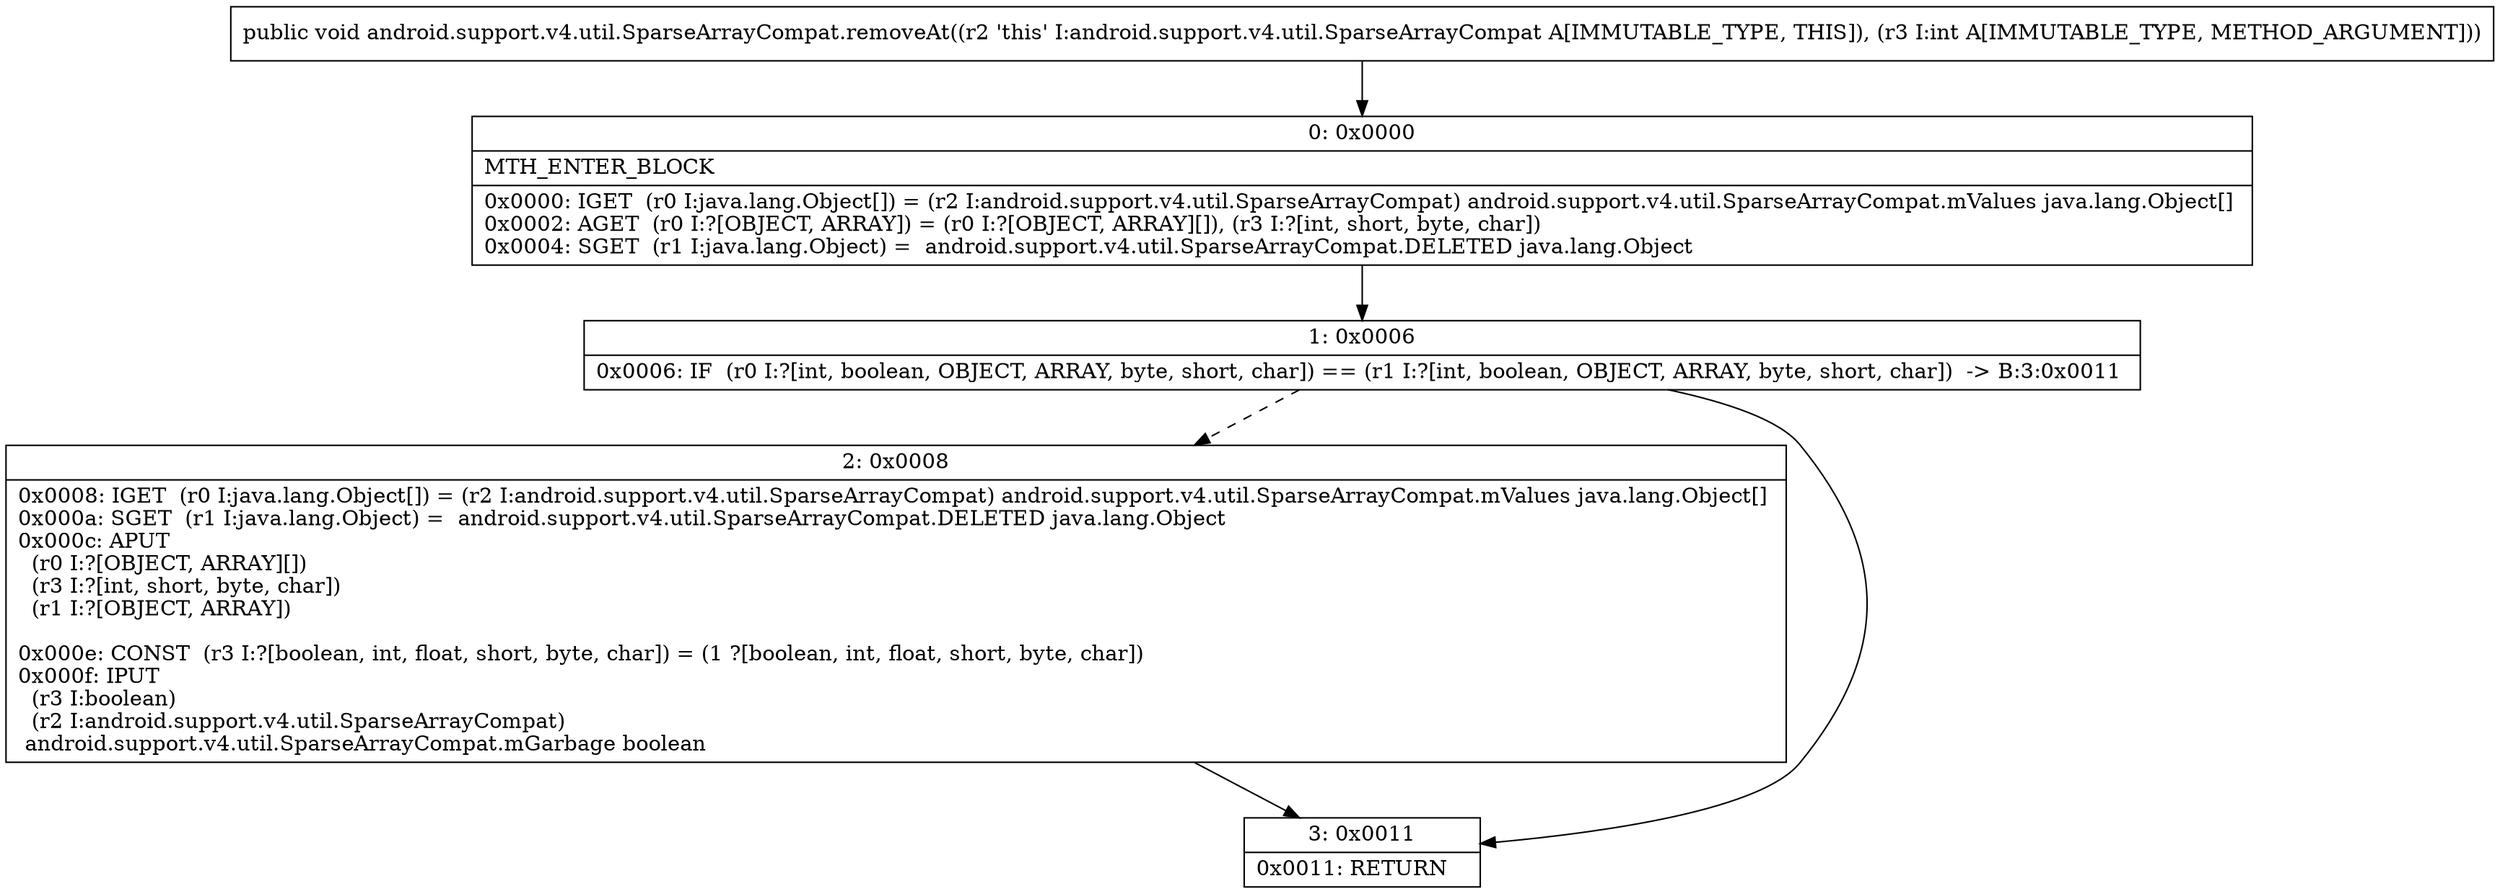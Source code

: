 digraph "CFG forandroid.support.v4.util.SparseArrayCompat.removeAt(I)V" {
Node_0 [shape=record,label="{0\:\ 0x0000|MTH_ENTER_BLOCK\l|0x0000: IGET  (r0 I:java.lang.Object[]) = (r2 I:android.support.v4.util.SparseArrayCompat) android.support.v4.util.SparseArrayCompat.mValues java.lang.Object[] \l0x0002: AGET  (r0 I:?[OBJECT, ARRAY]) = (r0 I:?[OBJECT, ARRAY][]), (r3 I:?[int, short, byte, char]) \l0x0004: SGET  (r1 I:java.lang.Object) =  android.support.v4.util.SparseArrayCompat.DELETED java.lang.Object \l}"];
Node_1 [shape=record,label="{1\:\ 0x0006|0x0006: IF  (r0 I:?[int, boolean, OBJECT, ARRAY, byte, short, char]) == (r1 I:?[int, boolean, OBJECT, ARRAY, byte, short, char])  \-\> B:3:0x0011 \l}"];
Node_2 [shape=record,label="{2\:\ 0x0008|0x0008: IGET  (r0 I:java.lang.Object[]) = (r2 I:android.support.v4.util.SparseArrayCompat) android.support.v4.util.SparseArrayCompat.mValues java.lang.Object[] \l0x000a: SGET  (r1 I:java.lang.Object) =  android.support.v4.util.SparseArrayCompat.DELETED java.lang.Object \l0x000c: APUT  \l  (r0 I:?[OBJECT, ARRAY][])\l  (r3 I:?[int, short, byte, char])\l  (r1 I:?[OBJECT, ARRAY])\l \l0x000e: CONST  (r3 I:?[boolean, int, float, short, byte, char]) = (1 ?[boolean, int, float, short, byte, char]) \l0x000f: IPUT  \l  (r3 I:boolean)\l  (r2 I:android.support.v4.util.SparseArrayCompat)\l android.support.v4.util.SparseArrayCompat.mGarbage boolean \l}"];
Node_3 [shape=record,label="{3\:\ 0x0011|0x0011: RETURN   \l}"];
MethodNode[shape=record,label="{public void android.support.v4.util.SparseArrayCompat.removeAt((r2 'this' I:android.support.v4.util.SparseArrayCompat A[IMMUTABLE_TYPE, THIS]), (r3 I:int A[IMMUTABLE_TYPE, METHOD_ARGUMENT])) }"];
MethodNode -> Node_0;
Node_0 -> Node_1;
Node_1 -> Node_2[style=dashed];
Node_1 -> Node_3;
Node_2 -> Node_3;
}

